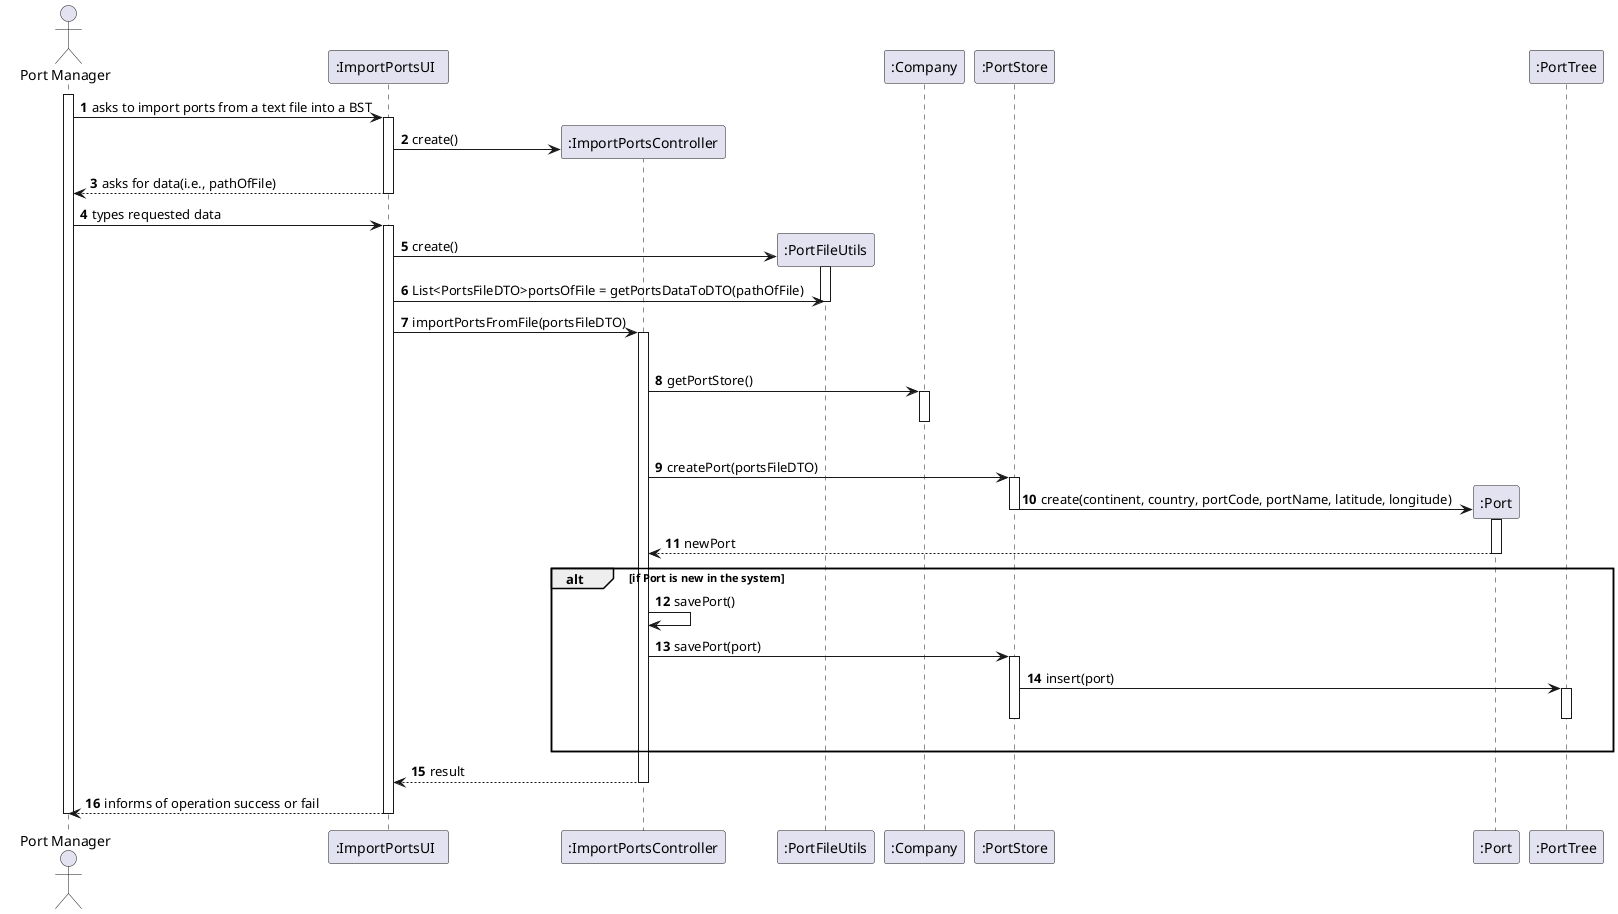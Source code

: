 @startuml
autonumber
'hide footbox
actor "Port Manager" as PM
participant ":ImportPortsUI  " as UI
participant ":ImportPortsController" as CTRL
participant ":PortFileUtils" as TFU
participant ":Company" as CMP
participant ":PortStore" as STORE
participant ":Port" as PORT
participant ":PortTree" as TREE

activate PM
PM -> UI : asks to import ports from a text file into a BST
activate UI
UI -> CTRL** : create()
UI --> PM : asks for data(i.e., pathOfFile)
deactivate UI
PM -> UI : types requested data
activate UI
UI -> TFU** : create()
activate TFU
UI -> TFU : List<PortsFileDTO>portsOfFile = getPortsDataToDTO(pathOfFile)
deactivate TFU
UI -> CTRL : importPortsFromFile(portsFileDTO)
activate CTRL
alt for each PortsFileDTO of the list
CTRL -> CMP : getPortStore()
activate CMP
|||
deactivate CMP
CTRL -> STORE : createPort(portsFileDTO)
activate STORE
STORE -> PORT** : create(continent, country, portCode, portName, latitude, longitude)
activate PORT
deactivate STORE
PORT --> CTRL : newPort
deactivate PORT
alt if Port is new in the system
CTRL -> CTRL : savePort()
CTRL -> STORE : savePort(port)
activate STORE
STORE -> TREE : insert(port)
activate TREE
|||
deactivate TREE
deactivate STORE
end
CTRL --> UI : result
deactivate CTRL
UI --> PM : informs of operation success or fail
deactivate UI
deactivate PM

@enduml

